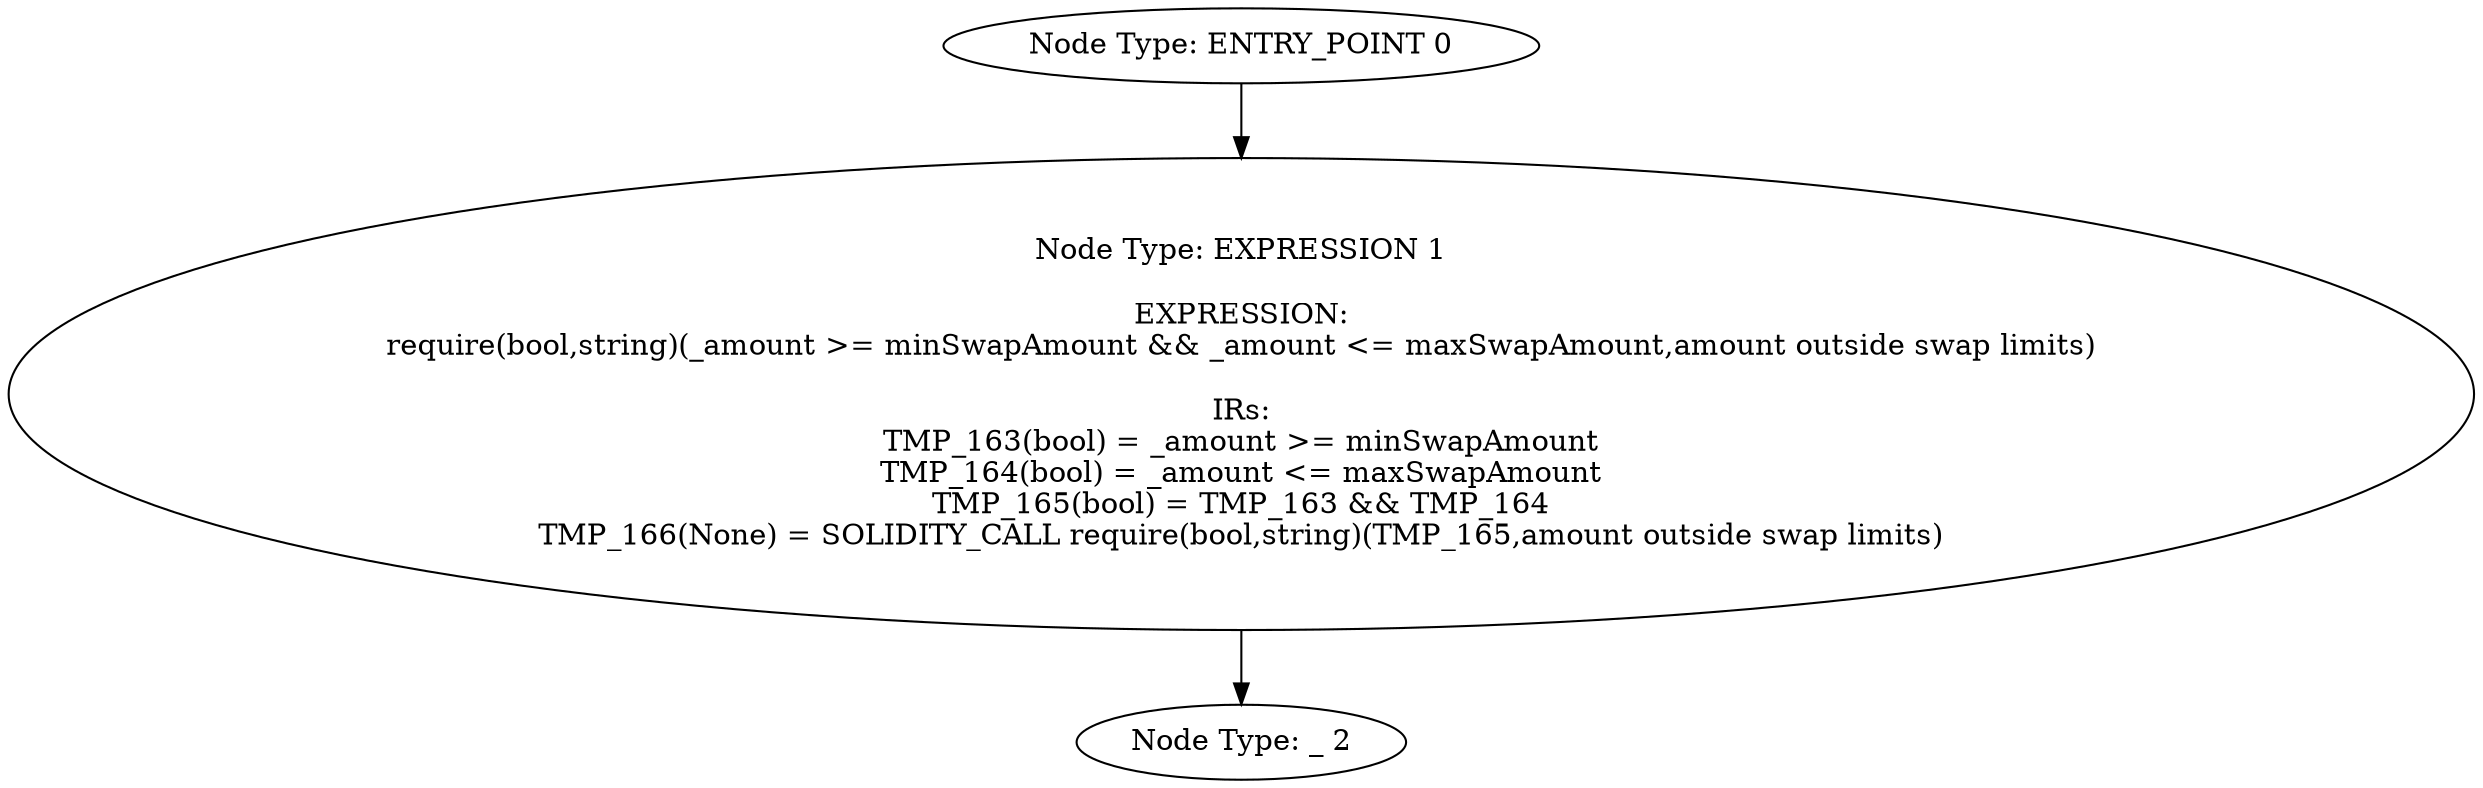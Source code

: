 digraph{
0[label="Node Type: ENTRY_POINT 0
"];
0->1;
1[label="Node Type: EXPRESSION 1

EXPRESSION:
require(bool,string)(_amount >= minSwapAmount && _amount <= maxSwapAmount,amount outside swap limits)

IRs:
TMP_163(bool) = _amount >= minSwapAmount
TMP_164(bool) = _amount <= maxSwapAmount
TMP_165(bool) = TMP_163 && TMP_164
TMP_166(None) = SOLIDITY_CALL require(bool,string)(TMP_165,amount outside swap limits)"];
1->2;
2[label="Node Type: _ 2
"];
}
